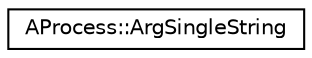 digraph "Graphical Class Hierarchy"
{
 // LATEX_PDF_SIZE
  edge [fontname="Helvetica",fontsize="10",labelfontname="Helvetica",labelfontsize="10"];
  node [fontname="Helvetica",fontsize="10",shape=record];
  rankdir="LR";
  Node0 [label="AProcess::ArgSingleString",height=0.2,width=0.4,color="black", fillcolor="white", style="filled",URL="$structAProcess_1_1ArgSingleString.html",tooltip="Process arguments represented as a single string."];
}

